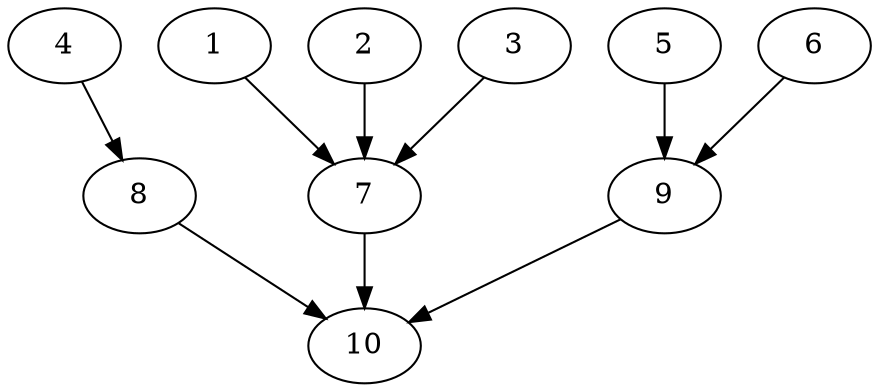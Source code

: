 digraph "InTree-Unbalanced-MaxBf-3_Nodes_10_CCR_10.00_WeightType_Random" {
	graph ["Duplicate states"=120188,
		"Max states in OPEN"=36465,
		Modes="60000ms; partial expansion, ; Pruning: processor isomorphism, processor normalisation, task equivalence, equivalent schedule 2, ; \
F-value: new, DRT, ; Optimisation: list scheduling, ",
		"Node concurrency"=6,
		"Number of processors"=16,
		"Pruned using list schedule length"=0,
		"States removed from OPEN"=37472,
		"Time to schedule (ms)"=1055,
		"Total idle time"=0,
		"Total schedule length"=56,
		"Total sequential time"=66,
		"Total states created"=205609
	];
	1	 ["Finish time"=10,
		Processor=0,
		"Start time"=0,
		Weight=10];
	7	 ["Finish time"=40,
		Processor=1,
		"Start time"=35,
		Weight=5];
	1 -> 7	 [Weight=23];
	2	 ["Finish time"=5,
		Processor=1,
		"Start time"=0,
		Weight=5];
	2 -> 7	 [Weight=91];
	3	 ["Finish time"=10,
		Processor=1,
		"Start time"=5,
		Weight=5];
	3 -> 7	 [Weight=46];
	4	 ["Finish time"=20,
		Processor=1,
		"Start time"=10,
		Weight=10];
	8	 ["Finish time"=43,
		Processor=1,
		"Start time"=40,
		Weight=3];
	4 -> 8	 [Weight=91];
	5	 ["Finish time"=27,
		Processor=1,
		"Start time"=20,
		Weight=7];
	9	 ["Finish time"=47,
		Processor=1,
		"Start time"=43,
		Weight=4];
	5 -> 9	 [Weight=102];
	6	 ["Finish time"=35,
		Processor=1,
		"Start time"=27,
		Weight=8];
	6 -> 9	 [Weight=102];
	10	 ["Finish time"=56,
		Processor=1,
		"Start time"=47,
		Weight=9];
	7 -> 10	 [Weight=114];
	8 -> 10	 [Weight=34];
	9 -> 10	 [Weight=57];
}
